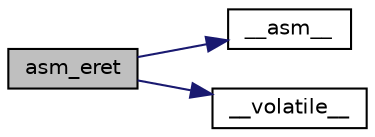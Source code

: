digraph "asm_eret"
{
  edge [fontname="Helvetica",fontsize="10",labelfontname="Helvetica",labelfontsize="10"];
  node [fontname="Helvetica",fontsize="10",shape=record];
  rankdir="LR";
  Node9 [label="asm_eret",height=0.2,width=0.4,color="black", fillcolor="grey75", style="filled", fontcolor="black"];
  Node9 -> Node10 [color="midnightblue",fontsize="10",style="solid",fontname="Helvetica"];
  Node10 [label="__asm__",height=0.2,width=0.4,color="black", fillcolor="white", style="filled",URL="$dd/d12/exceptions_8cpp.html#a40b46c5cfd33825a3980572ace99e6a1"];
  Node9 -> Node11 [color="midnightblue",fontsize="10",style="solid",fontname="Helvetica"];
  Node11 [label="__volatile__",height=0.2,width=0.4,color="black", fillcolor="white", style="filled",URL="$d8/d64/main__test__adrp__instruction_8cpp.html#a28b72fa6de7635a872fd3ae108c838c8"];
}
